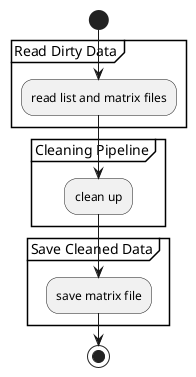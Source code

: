 @startuml Pipeline_Abstract

start
partition "Read Dirty Data" {
    :read list and matrix files;
}
partition "Cleaning Pipeline" {
    :clean up;
}
partition "Save Cleaned Data" {
    :save matrix file;
}
stop

@enduml